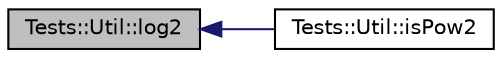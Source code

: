 digraph "Tests::Util::log2"
{
 // INTERACTIVE_SVG=YES
  edge [fontname="Helvetica",fontsize="10",labelfontname="Helvetica",labelfontsize="10"];
  node [fontname="Helvetica",fontsize="10",shape=record];
  rankdir="LR";
  Node1 [label="Tests::Util::log2",height=0.2,width=0.4,color="black", fillcolor="grey75", style="filled", fontcolor="black"];
  Node1 -> Node2 [dir="back",color="midnightblue",fontsize="10",style="solid",fontname="Helvetica"];
  Node2 [label="Tests::Util::isPow2",height=0.2,width=0.4,color="black", fillcolor="white", style="filled",URL="$namespace_tests_1_1_util.html#a03b8549eb3794a37fde327362112ffbb"];
}
